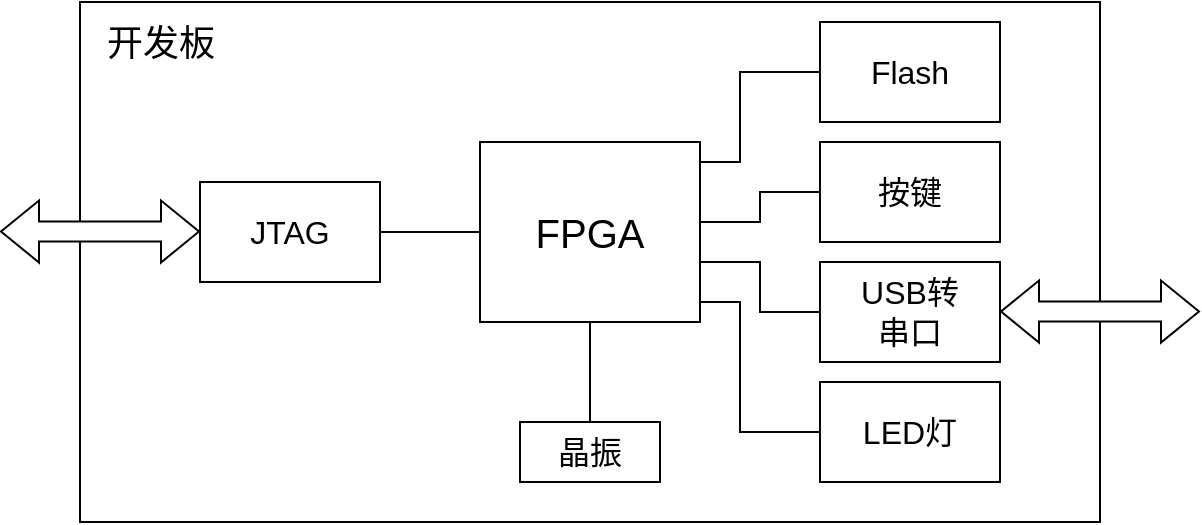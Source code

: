 <mxfile version="24.0.4" type="device">
  <diagram name="Page-1" id="j_GJmBXQYxeXqUsdOwjc">
    <mxGraphModel dx="988" dy="551" grid="1" gridSize="10" guides="1" tooltips="1" connect="1" arrows="1" fold="1" page="1" pageScale="1" pageWidth="1654" pageHeight="1169" math="0" shadow="0">
      <root>
        <mxCell id="0" />
        <mxCell id="1" parent="0" />
        <mxCell id="RKicGma7PqV81-VCO8lD-4" value="" style="rounded=0;whiteSpace=wrap;html=1;connectable=0;editable=0;movable=1;resizable=1;rotatable=1;deletable=1;locked=0;allowArrows=0;" parent="1" vertex="1">
          <mxGeometry x="310" y="280" width="510" height="260" as="geometry" />
        </mxCell>
        <mxCell id="dx3owvlk1wdpWM75EoBC-19" style="edgeStyle=orthogonalEdgeStyle;rounded=0;orthogonalLoop=1;jettySize=auto;html=1;exitX=1;exitY=0;exitDx=0;exitDy=0;entryX=0;entryY=0.5;entryDx=0;entryDy=0;endArrow=none;endFill=0;" edge="1" parent="1" source="dx3owvlk1wdpWM75EoBC-1" target="dx3owvlk1wdpWM75EoBC-2">
          <mxGeometry relative="1" as="geometry">
            <Array as="points">
              <mxPoint x="620" y="360" />
              <mxPoint x="640" y="360" />
              <mxPoint x="640" y="315" />
            </Array>
          </mxGeometry>
        </mxCell>
        <mxCell id="dx3owvlk1wdpWM75EoBC-20" style="edgeStyle=orthogonalEdgeStyle;rounded=0;orthogonalLoop=1;jettySize=auto;html=1;exitX=1;exitY=0.25;exitDx=0;exitDy=0;entryX=0;entryY=0.5;entryDx=0;entryDy=0;endArrow=none;endFill=0;" edge="1" parent="1" source="dx3owvlk1wdpWM75EoBC-1" target="dx3owvlk1wdpWM75EoBC-3">
          <mxGeometry relative="1" as="geometry">
            <Array as="points">
              <mxPoint x="620" y="390" />
              <mxPoint x="650" y="390" />
              <mxPoint x="650" y="375" />
            </Array>
          </mxGeometry>
        </mxCell>
        <mxCell id="dx3owvlk1wdpWM75EoBC-21" style="edgeStyle=orthogonalEdgeStyle;rounded=0;orthogonalLoop=1;jettySize=auto;html=1;exitX=1;exitY=0.75;exitDx=0;exitDy=0;entryX=0;entryY=0.5;entryDx=0;entryDy=0;endArrow=none;endFill=0;" edge="1" parent="1" source="dx3owvlk1wdpWM75EoBC-1" target="dx3owvlk1wdpWM75EoBC-4">
          <mxGeometry relative="1" as="geometry">
            <Array as="points">
              <mxPoint x="620" y="410" />
              <mxPoint x="650" y="410" />
              <mxPoint x="650" y="435" />
            </Array>
          </mxGeometry>
        </mxCell>
        <mxCell id="dx3owvlk1wdpWM75EoBC-22" style="edgeStyle=orthogonalEdgeStyle;rounded=0;orthogonalLoop=1;jettySize=auto;html=1;exitX=1;exitY=1;exitDx=0;exitDy=0;entryX=0;entryY=0.5;entryDx=0;entryDy=0;endArrow=none;endFill=0;" edge="1" parent="1" source="dx3owvlk1wdpWM75EoBC-1" target="dx3owvlk1wdpWM75EoBC-5">
          <mxGeometry relative="1" as="geometry">
            <Array as="points">
              <mxPoint x="620" y="430" />
              <mxPoint x="640" y="430" />
              <mxPoint x="640" y="495" />
            </Array>
          </mxGeometry>
        </mxCell>
        <mxCell id="dx3owvlk1wdpWM75EoBC-1" value="&lt;font style=&quot;font-size: 20px;&quot;&gt;FPGA&lt;/font&gt;" style="rounded=0;whiteSpace=wrap;html=1;direction=east;" vertex="1" parent="1">
          <mxGeometry x="510" y="350" width="110" height="90" as="geometry" />
        </mxCell>
        <mxCell id="dx3owvlk1wdpWM75EoBC-2" value="&lt;font style=&quot;font-size: 16px;&quot;&gt;Flash&lt;/font&gt;" style="rounded=0;whiteSpace=wrap;html=1;" vertex="1" parent="1">
          <mxGeometry x="680" y="290" width="90" height="50" as="geometry" />
        </mxCell>
        <mxCell id="dx3owvlk1wdpWM75EoBC-3" value="&lt;span style=&quot;font-size: 16px;&quot;&gt;按键&lt;/span&gt;" style="rounded=0;whiteSpace=wrap;html=1;" vertex="1" parent="1">
          <mxGeometry x="680" y="350" width="90" height="50" as="geometry" />
        </mxCell>
        <mxCell id="dx3owvlk1wdpWM75EoBC-4" value="&lt;span style=&quot;font-size: 16px;&quot;&gt;USB转&lt;/span&gt;&lt;div&gt;&lt;span style=&quot;font-size: 16px;&quot;&gt;串口&lt;/span&gt;&lt;/div&gt;" style="rounded=0;whiteSpace=wrap;html=1;" vertex="1" parent="1">
          <mxGeometry x="680" y="410" width="90" height="50" as="geometry" />
        </mxCell>
        <mxCell id="dx3owvlk1wdpWM75EoBC-5" value="&lt;span style=&quot;font-size: 16px;&quot;&gt;LED灯&lt;/span&gt;" style="rounded=0;whiteSpace=wrap;html=1;" vertex="1" parent="1">
          <mxGeometry x="680" y="470" width="90" height="50" as="geometry" />
        </mxCell>
        <mxCell id="dx3owvlk1wdpWM75EoBC-8" style="edgeStyle=orthogonalEdgeStyle;rounded=0;orthogonalLoop=1;jettySize=auto;html=1;entryX=0;entryY=0.5;entryDx=0;entryDy=0;endArrow=none;endFill=0;" edge="1" parent="1" source="dx3owvlk1wdpWM75EoBC-6" target="dx3owvlk1wdpWM75EoBC-1">
          <mxGeometry relative="1" as="geometry" />
        </mxCell>
        <mxCell id="dx3owvlk1wdpWM75EoBC-6" value="&lt;span style=&quot;font-size: 16px;&quot;&gt;JTAG&lt;/span&gt;" style="rounded=0;whiteSpace=wrap;html=1;" vertex="1" parent="1">
          <mxGeometry x="370" y="370" width="90" height="50" as="geometry" />
        </mxCell>
        <mxCell id="dx3owvlk1wdpWM75EoBC-23" value="" style="edgeStyle=orthogonalEdgeStyle;rounded=0;orthogonalLoop=1;jettySize=auto;html=1;endArrow=none;endFill=0;" edge="1" parent="1" source="dx3owvlk1wdpWM75EoBC-7" target="dx3owvlk1wdpWM75EoBC-1">
          <mxGeometry relative="1" as="geometry" />
        </mxCell>
        <mxCell id="dx3owvlk1wdpWM75EoBC-7" value="&lt;span style=&quot;font-size: 16px;&quot;&gt;晶振&lt;/span&gt;" style="rounded=0;whiteSpace=wrap;html=1;" vertex="1" parent="1">
          <mxGeometry x="530" y="490" width="70" height="30" as="geometry" />
        </mxCell>
        <mxCell id="dx3owvlk1wdpWM75EoBC-24" value="&lt;div style=&quot;background-color: rgb(255, 255, 255); font-family: &amp;quot;Droid Sans Mono&amp;quot;, &amp;quot;monospace&amp;quot;, monospace; font-size: 18px; line-height: 24px; white-space-collapse: preserve;&quot;&gt;开发板&lt;/div&gt;" style="text;html=1;align=center;verticalAlign=middle;resizable=0;points=[];autosize=1;strokeColor=none;fillColor=none;" vertex="1" parent="1">
          <mxGeometry x="310" y="280" width="80" height="40" as="geometry" />
        </mxCell>
        <mxCell id="dx3owvlk1wdpWM75EoBC-25" value="" style="shape=flexArrow;endArrow=classic;startArrow=classic;html=1;rounded=0;fillColor=default;" edge="1" parent="1">
          <mxGeometry width="100" height="100" relative="1" as="geometry">
            <mxPoint x="270" y="394.76" as="sourcePoint" />
            <mxPoint x="370" y="394.76" as="targetPoint" />
          </mxGeometry>
        </mxCell>
        <mxCell id="dx3owvlk1wdpWM75EoBC-26" value="" style="shape=flexArrow;endArrow=classic;startArrow=classic;html=1;rounded=0;fillColor=default;" edge="1" parent="1">
          <mxGeometry width="100" height="100" relative="1" as="geometry">
            <mxPoint x="770" y="434.76" as="sourcePoint" />
            <mxPoint x="870" y="434.76" as="targetPoint" />
          </mxGeometry>
        </mxCell>
      </root>
    </mxGraphModel>
  </diagram>
</mxfile>
